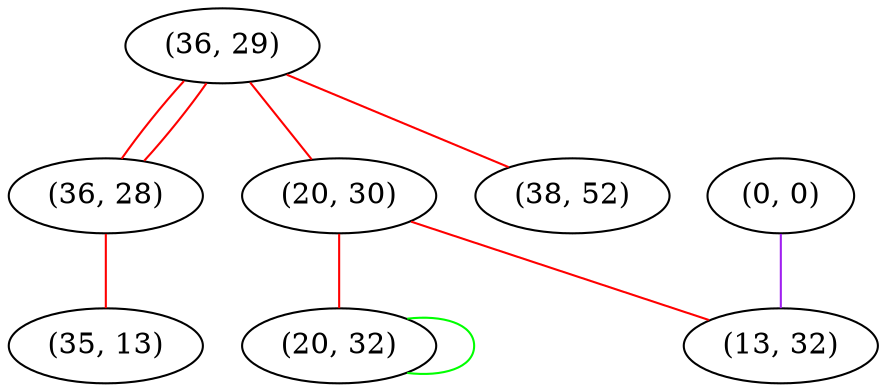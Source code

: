 graph "" {
"(36, 29)";
"(36, 28)";
"(35, 13)";
"(20, 30)";
"(20, 32)";
"(38, 52)";
"(0, 0)";
"(13, 32)";
"(36, 29)" -- "(38, 52)"  [color=red, key=0, weight=1];
"(36, 29)" -- "(36, 28)"  [color=red, key=0, weight=1];
"(36, 29)" -- "(36, 28)"  [color=red, key=1, weight=1];
"(36, 29)" -- "(20, 30)"  [color=red, key=0, weight=1];
"(36, 28)" -- "(35, 13)"  [color=red, key=0, weight=1];
"(20, 30)" -- "(13, 32)"  [color=red, key=0, weight=1];
"(20, 30)" -- "(20, 32)"  [color=red, key=0, weight=1];
"(20, 32)" -- "(20, 32)"  [color=green, key=0, weight=2];
"(0, 0)" -- "(13, 32)"  [color=purple, key=0, weight=4];
}
